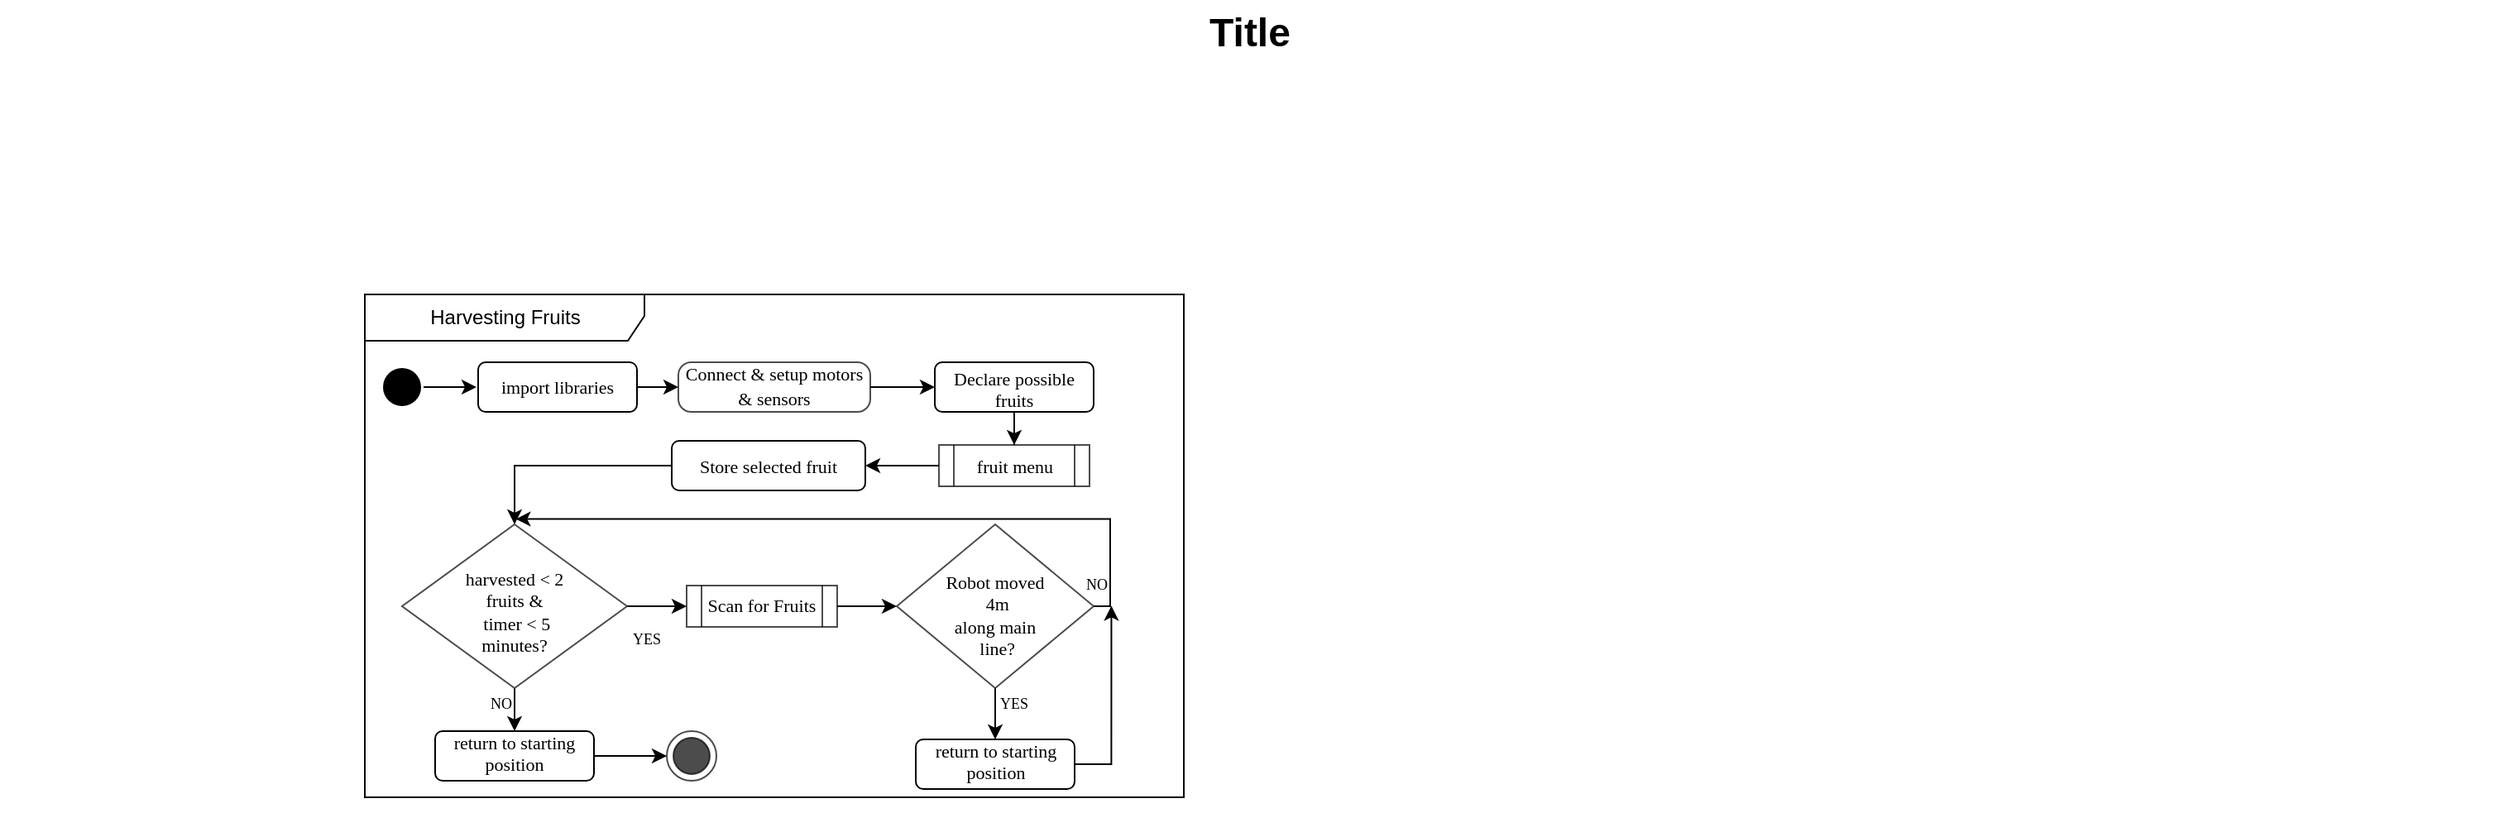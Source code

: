 <mxfile version="20.8.3" type="device" pages="2"><diagram name="Page-1" id="929967ad-93f9-6ef4-fab6-5d389245f69c"><mxGraphModel dx="989" dy="603" grid="0" gridSize="10" guides="1" tooltips="1" connect="1" arrows="1" fold="1" page="1" pageScale="1.5" pageWidth="1169" pageHeight="826" background="none" math="0" shadow="0"><root><mxCell id="0" style=";html=1;"/><mxCell id="1" style=";html=1;" parent="0"/><mxCell id="1672d66443f91eb5-23" value="Title" style="text;strokeColor=none;fillColor=none;html=1;fontSize=24;fontStyle=1;verticalAlign=middle;align=center;rounded=1;labelBackgroundColor=none;" parent="1" vertex="1"><mxGeometry x="120" y="40" width="1510" height="40" as="geometry"/></mxCell><mxCell id="cMAPW1Br9j3DzMPLkRHI-13" value="Harvesting Fruits " style="shape=umlFrame;whiteSpace=wrap;html=1;rounded=1;labelBackgroundColor=none;width=169;height=28;" parent="1" vertex="1"><mxGeometry x="340.5" y="218" width="495" height="304" as="geometry"/></mxCell><mxCell id="cMAPW1Br9j3DzMPLkRHI-18" value="" style="edgeStyle=orthogonalEdgeStyle;rounded=0;hachureGap=4;orthogonalLoop=1;jettySize=auto;html=1;fontFamily=Architects Daughter;fontSource=https%3A%2F%2Ffonts.googleapis.com%2Fcss%3Ffamily%3DArchitects%2BDaughter;fontSize=16;startSize=0;endSize=6;jumpSize=0;targetPerimeterSpacing=0;sourcePerimeterSpacing=-2;" parent="1" source="cMAPW1Br9j3DzMPLkRHI-14" edge="1"><mxGeometry relative="1" as="geometry"><mxPoint x="408" y="274.029" as="targetPoint"/></mxGeometry></mxCell><mxCell id="cMAPW1Br9j3DzMPLkRHI-14" value="" style="ellipse;html=1;shape=startState;fillColor=#000000;strokeColor=#000000;hachureGap=4;fontFamily=Architects Daughter;fontSource=https%3A%2F%2Ffonts.googleapis.com%2Fcss%3Ffamily%3DArchitects%2BDaughter;fontSize=20;" parent="1" vertex="1"><mxGeometry x="348" y="259" width="30" height="30" as="geometry"/></mxCell><mxCell id="cMAPW1Br9j3DzMPLkRHI-21" value="" style="edgeStyle=orthogonalEdgeStyle;rounded=0;orthogonalLoop=1;jettySize=auto;html=1;fontFamily=Verdana;fontSize=11;" parent="1" source="cMAPW1Br9j3DzMPLkRHI-19" target="cMAPW1Br9j3DzMPLkRHI-20" edge="1"><mxGeometry relative="1" as="geometry"/></mxCell><mxCell id="cMAPW1Br9j3DzMPLkRHI-19" value="&lt;p style=&quot;line-height: 100%; font-size: 11px;&quot;&gt;import libraries&lt;/p&gt;" style="rounded=1;whiteSpace=wrap;html=1;fontFamily=Verdana;fontSize=19;" parent="1" vertex="1"><mxGeometry x="409" y="259" width="96" height="30" as="geometry"/></mxCell><mxCell id="cMAPW1Br9j3DzMPLkRHI-24" value="" style="edgeStyle=orthogonalEdgeStyle;rounded=0;orthogonalLoop=1;jettySize=auto;html=1;fontFamily=Verdana;fontSize=11;endSize=6;" parent="1" source="cMAPW1Br9j3DzMPLkRHI-20" target="cMAPW1Br9j3DzMPLkRHI-23" edge="1"><mxGeometry relative="1" as="geometry"/></mxCell><mxCell id="cMAPW1Br9j3DzMPLkRHI-20" value="&lt;p style=&quot;line-height: 60%;&quot;&gt;&lt;font style=&quot;font-size: 11px;&quot;&gt;Connect &amp;amp; setup motors &amp;amp; sensors&lt;/font&gt;&lt;/p&gt;" style="rounded=1;whiteSpace=wrap;html=1;fontFamily=Verdana;fontSize=19;opacity=70;arcSize=26;snapToPoint=0;spacing=0;spacingBottom=5;" parent="1" vertex="1"><mxGeometry x="530" y="259" width="116" height="30" as="geometry"/></mxCell><mxCell id="cMAPW1Br9j3DzMPLkRHI-26" value="" style="edgeStyle=orthogonalEdgeStyle;rounded=0;orthogonalLoop=1;jettySize=auto;html=1;fontFamily=Verdana;fontSize=11;endSize=6;" parent="1" source="cMAPW1Br9j3DzMPLkRHI-23" target="cMAPW1Br9j3DzMPLkRHI-25" edge="1"><mxGeometry relative="1" as="geometry"/></mxCell><mxCell id="cMAPW1Br9j3DzMPLkRHI-23" value="&lt;p style=&quot;line-height: 50%;&quot;&gt;&lt;font style=&quot;font-size: 11px;&quot;&gt;Declare possible fruits&lt;/font&gt;&lt;br&gt;&lt;/p&gt;" style="rounded=1;whiteSpace=wrap;html=1;fontFamily=Verdana;fontSize=19;" parent="1" vertex="1"><mxGeometry x="685" y="259" width="96" height="30" as="geometry"/></mxCell><mxCell id="cMAPW1Br9j3DzMPLkRHI-35" value="" style="edgeStyle=orthogonalEdgeStyle;rounded=0;orthogonalLoop=1;jettySize=auto;html=1;fontFamily=Verdana;fontSize=11;endSize=6;" parent="1" source="cMAPW1Br9j3DzMPLkRHI-25" target="cMAPW1Br9j3DzMPLkRHI-27" edge="1"><mxGeometry relative="1" as="geometry"/></mxCell><mxCell id="cMAPW1Br9j3DzMPLkRHI-25" value="fruit menu" style="shape=process;whiteSpace=wrap;html=1;backgroundOutline=1;strokeColor=#000000;fontFamily=Verdana;fontSize=11;opacity=70;" parent="1" vertex="1"><mxGeometry x="687.5" y="309" width="91" height="25" as="geometry"/></mxCell><mxCell id="cMAPW1Br9j3DzMPLkRHI-33" style="edgeStyle=orthogonalEdgeStyle;rounded=0;orthogonalLoop=1;jettySize=auto;html=1;fontFamily=Verdana;fontSize=11;endSize=6;entryX=0.5;entryY=0;entryDx=0;entryDy=0;" parent="1" source="cMAPW1Br9j3DzMPLkRHI-27" target="cMAPW1Br9j3DzMPLkRHI-29" edge="1"><mxGeometry relative="1" as="geometry"><Array as="points"><mxPoint x="431" y="322"/></Array></mxGeometry></mxCell><mxCell id="cMAPW1Br9j3DzMPLkRHI-27" value="&lt;p style=&quot;line-height: 100%; font-size: 11px;&quot;&gt;Store selected fruit&lt;br&gt;&lt;/p&gt;" style="rounded=1;whiteSpace=wrap;html=1;fontFamily=Verdana;fontSize=19;" parent="1" vertex="1"><mxGeometry x="526" y="306.5" width="117" height="30" as="geometry"/></mxCell><mxCell id="cMAPW1Br9j3DzMPLkRHI-39" value="" style="edgeStyle=orthogonalEdgeStyle;rounded=0;orthogonalLoop=1;jettySize=auto;html=1;fontFamily=Verdana;fontSize=11;endSize=6;" parent="1" source="cMAPW1Br9j3DzMPLkRHI-29" target="cMAPW1Br9j3DzMPLkRHI-37" edge="1"><mxGeometry relative="1" as="geometry"/></mxCell><mxCell id="cMAPW1Br9j3DzMPLkRHI-44" value="" style="edgeStyle=orthogonalEdgeStyle;rounded=0;orthogonalLoop=1;jettySize=auto;html=1;fontFamily=Verdana;fontSize=11;endSize=6;" parent="1" source="cMAPW1Br9j3DzMPLkRHI-29" target="cMAPW1Br9j3DzMPLkRHI-43" edge="1"><mxGeometry relative="1" as="geometry"/></mxCell><mxCell id="cMAPW1Br9j3DzMPLkRHI-29" value="&lt;div&gt;harvested &amp;lt; 2 &lt;br&gt;&lt;/div&gt;&lt;div&gt;fruits &amp;amp;&lt;/div&gt;&lt;div&gt;&amp;nbsp;timer &amp;lt; 5 &lt;br&gt;&lt;/div&gt;&lt;div&gt;minutes? &lt;/div&gt;" style="rhombus;whiteSpace=wrap;html=1;strokeColor=#000000;fontFamily=Verdana;fontSize=11;opacity=70;spacingBottom=-6;" parent="1" vertex="1"><mxGeometry x="363" y="357" width="136" height="99" as="geometry"/></mxCell><mxCell id="cMAPW1Br9j3DzMPLkRHI-47" value="" style="edgeStyle=orthogonalEdgeStyle;rounded=0;orthogonalLoop=1;jettySize=auto;html=1;fontFamily=Verdana;fontSize=11;endSize=6;" parent="1" source="cMAPW1Br9j3DzMPLkRHI-37" target="cMAPW1Br9j3DzMPLkRHI-46" edge="1"><mxGeometry relative="1" as="geometry"/></mxCell><mxCell id="cMAPW1Br9j3DzMPLkRHI-37" value="&lt;p style=&quot;line-height: 50%;&quot;&gt;&lt;font style=&quot;font-size: 11px;&quot;&gt;return to starting position&lt;/font&gt;&lt;br&gt;&lt;/p&gt;" style="rounded=1;whiteSpace=wrap;html=1;fontFamily=Verdana;fontSize=19;spacingBottom=6;" parent="1" vertex="1"><mxGeometry x="383" y="482" width="96" height="30" as="geometry"/></mxCell><mxCell id="cMAPW1Br9j3DzMPLkRHI-54" value="" style="edgeStyle=orthogonalEdgeStyle;rounded=0;orthogonalLoop=1;jettySize=auto;html=1;fontFamily=Verdana;fontSize=11;endSize=6;" parent="1" source="cMAPW1Br9j3DzMPLkRHI-43" target="cMAPW1Br9j3DzMPLkRHI-53" edge="1"><mxGeometry relative="1" as="geometry"/></mxCell><mxCell id="cMAPW1Br9j3DzMPLkRHI-43" value="&lt;p style=&quot;line-height: 100%;&quot;&gt;Scan for Fruits&lt;/p&gt;" style="shape=process;whiteSpace=wrap;html=1;backgroundOutline=1;strokeColor=#000000;fontFamily=Verdana;fontSize=11;opacity=70;spacingBottom=2;" parent="1" vertex="1"><mxGeometry x="535" y="394" width="91" height="25" as="geometry"/></mxCell><mxCell id="cMAPW1Br9j3DzMPLkRHI-46" value="" style="ellipse;html=1;shape=endState;fillColor=#000000;strokeColor=#000000;fontFamily=Verdana;fontSize=11;opacity=70;" parent="1" vertex="1"><mxGeometry x="523" y="482" width="30" height="30" as="geometry"/></mxCell><mxCell id="aUL6lGKPGjcyRkIMponA-2" style="edgeStyle=orthogonalEdgeStyle;rounded=0;orthogonalLoop=1;jettySize=auto;html=1;entryX=0.609;entryY=1.008;entryDx=0;entryDy=0;entryPerimeter=0;" edge="1" parent="1" source="cMAPW1Br9j3DzMPLkRHI-52" target="cMAPW1Br9j3DzMPLkRHI-58"><mxGeometry relative="1" as="geometry"><Array as="points"><mxPoint x="792" y="502"/></Array></mxGeometry></mxCell><mxCell id="cMAPW1Br9j3DzMPLkRHI-52" value="&lt;p style=&quot;line-height: 50%;&quot;&gt;&lt;font style=&quot;font-size: 11px;&quot;&gt;return to starting position&lt;/font&gt;&lt;br&gt;&lt;/p&gt;" style="rounded=1;whiteSpace=wrap;html=1;fontFamily=Verdana;fontSize=19;spacingBottom=6;" parent="1" vertex="1"><mxGeometry x="673.5" y="487" width="96" height="30" as="geometry"/></mxCell><mxCell id="cMAPW1Br9j3DzMPLkRHI-55" value="" style="edgeStyle=orthogonalEdgeStyle;rounded=0;orthogonalLoop=1;jettySize=auto;html=1;fontFamily=Verdana;fontSize=11;endSize=6;" parent="1" source="cMAPW1Br9j3DzMPLkRHI-53" target="cMAPW1Br9j3DzMPLkRHI-52" edge="1"><mxGeometry relative="1" as="geometry"/></mxCell><mxCell id="cMAPW1Br9j3DzMPLkRHI-53" value="&lt;div&gt;Robot moved&lt;/div&gt;&lt;div&gt;&amp;nbsp;4m&lt;/div&gt;&lt;div&gt;along main&lt;/div&gt;&lt;div&gt;&amp;nbsp;line?&lt;br&gt;&lt;/div&gt;" style="rhombus;whiteSpace=wrap;html=1;strokeColor=#000000;fontFamily=Verdana;fontSize=11;opacity=70;spacingBottom=-10;" parent="1" vertex="1"><mxGeometry x="662" y="357" width="119" height="99" as="geometry"/></mxCell><mxCell id="cMAPW1Br9j3DzMPLkRHI-56" value="YES" style="text;align=center;fontStyle=0;verticalAlign=middle;spacingLeft=3;spacingRight=3;strokeColor=none;rotatable=0;points=[[0,0.5],[1,0.5]];portConstraint=eastwest;fontFamily=Verdana;fontSize=9;opacity=70;" parent="1" vertex="1"><mxGeometry x="693" y="452" width="80" height="26" as="geometry"/></mxCell><mxCell id="aUL6lGKPGjcyRkIMponA-1" style="edgeStyle=orthogonalEdgeStyle;rounded=0;orthogonalLoop=1;jettySize=auto;html=1;exitX=1;exitY=0.5;exitDx=0;exitDy=0;" edge="1" parent="1" source="cMAPW1Br9j3DzMPLkRHI-53"><mxGeometry relative="1" as="geometry"><mxPoint x="431.69" y="353.793" as="targetPoint"/><Array as="points"><mxPoint x="791" y="406"/><mxPoint x="791" y="354"/></Array></mxGeometry></mxCell><mxCell id="cMAPW1Br9j3DzMPLkRHI-58" value="NO" style="text;align=center;fontStyle=0;verticalAlign=middle;spacingLeft=3;spacingRight=3;strokeColor=none;rotatable=0;points=[[0,0.5],[1,0.5]];portConstraint=eastwest;fontFamily=Verdana;fontSize=9;opacity=70;" parent="1" vertex="1"><mxGeometry x="743" y="380" width="80" height="26" as="geometry"/></mxCell><mxCell id="cMAPW1Br9j3DzMPLkRHI-60" value="YES" style="text;align=center;fontStyle=0;verticalAlign=middle;spacingLeft=3;spacingRight=3;strokeColor=none;rotatable=0;points=[[0,0.5],[1,0.5]];portConstraint=eastwest;fontFamily=Verdana;fontSize=9;opacity=70;" parent="1" vertex="1"><mxGeometry x="471" y="413" width="80" height="26" as="geometry"/></mxCell><mxCell id="cMAPW1Br9j3DzMPLkRHI-61" value="NO" style="text;align=center;fontStyle=0;verticalAlign=middle;spacingLeft=3;spacingRight=3;strokeColor=none;rotatable=0;points=[[0,0.5],[1,0.5]];portConstraint=eastwest;fontFamily=Verdana;fontSize=9;opacity=70;" parent="1" vertex="1"><mxGeometry x="383" y="452" width="80" height="26" as="geometry"/></mxCell></root></mxGraphModel></diagram><diagram id="6LDolXifbxpwww_SSUuK" name="Page-2"><mxGraphModel dx="1195" dy="728" grid="1" gridSize="10" guides="1" tooltips="1" connect="1" arrows="1" fold="1" page="1" pageScale="1" pageWidth="827" pageHeight="1169" math="0" shadow="0"><root><mxCell id="0"/><mxCell id="1" parent="0"/><mxCell id="FXr6uaYTY-uDCZ_Et5hL-1" value="Searching for fruits " style="shape=umlFrame;whiteSpace=wrap;html=1;rounded=1;labelBackgroundColor=none;width=169;height=28;" vertex="1" parent="1"><mxGeometry x="20" y="25" width="780" height="1120" as="geometry"/></mxCell><mxCell id="n33qncuedDhOp2wx_Dxe-1" value="" style="edgeStyle=orthogonalEdgeStyle;rounded=0;hachureGap=4;orthogonalLoop=1;jettySize=auto;html=1;fontFamily=Architects Daughter;fontSource=https%3A%2F%2Ffonts.googleapis.com%2Fcss%3Ffamily%3DArchitects%2BDaughter;fontSize=16;startSize=0;endSize=6;jumpSize=0;targetPerimeterSpacing=0;sourcePerimeterSpacing=-2;" edge="1" parent="1" source="n33qncuedDhOp2wx_Dxe-2"><mxGeometry relative="1" as="geometry"><mxPoint x="110" y="105.029" as="targetPoint"/></mxGeometry></mxCell><mxCell id="n33qncuedDhOp2wx_Dxe-2" value="" style="ellipse;html=1;shape=startState;fillColor=#000000;strokeColor=#000000;hachureGap=4;fontFamily=Architects Daughter;fontSource=https%3A%2F%2Ffonts.googleapis.com%2Fcss%3Ffamily%3DArchitects%2BDaughter;fontSize=20;" vertex="1" parent="1"><mxGeometry x="50" y="90" width="30" height="30" as="geometry"/></mxCell><mxCell id="n33qncuedDhOp2wx_Dxe-3" value="" style="edgeStyle=orthogonalEdgeStyle;rounded=0;orthogonalLoop=1;jettySize=auto;html=1;fontFamily=Verdana;fontSize=11;" edge="1" parent="1" source="n33qncuedDhOp2wx_Dxe-4" target="n33qncuedDhOp2wx_Dxe-5"><mxGeometry relative="1" as="geometry"/></mxCell><mxCell id="n33qncuedDhOp2wx_Dxe-4" value="&lt;p style=&quot;line-height: 100%; font-size: 11px;&quot;&gt;re-calibrate Gyro Sensor &lt;br&gt;&lt;/p&gt;" style="rounded=1;whiteSpace=wrap;html=1;fontFamily=Verdana;fontSize=19;" vertex="1" parent="1"><mxGeometry x="111" y="90" width="96" height="30" as="geometry"/></mxCell><mxCell id="n33qncuedDhOp2wx_Dxe-8" value="" style="edgeStyle=orthogonalEdgeStyle;rounded=0;orthogonalLoop=1;jettySize=auto;html=1;" edge="1" parent="1" source="n33qncuedDhOp2wx_Dxe-5" target="n33qncuedDhOp2wx_Dxe-7"><mxGeometry relative="1" as="geometry"/></mxCell><mxCell id="n33qncuedDhOp2wx_Dxe-5" value="&lt;p style=&quot;line-height: 60%;&quot;&gt;&lt;font style=&quot;font-size: 11px;&quot;&gt;Declare searching distance and speed&lt;br&gt;&lt;/font&gt;&lt;/p&gt;" style="rounded=1;whiteSpace=wrap;html=1;fontFamily=Verdana;fontSize=19;opacity=70;arcSize=26;snapToPoint=0;spacing=0;spacingBottom=5;" vertex="1" parent="1"><mxGeometry x="232" y="90" width="116" height="30" as="geometry"/></mxCell><mxCell id="TspSAKJjG4YRsM2nle8R-26" value="" style="edgeStyle=orthogonalEdgeStyle;rounded=0;orthogonalLoop=1;jettySize=auto;html=1;" edge="1" parent="1" source="n33qncuedDhOp2wx_Dxe-7" target="TspSAKJjG4YRsM2nle8R-25"><mxGeometry relative="1" as="geometry"/></mxCell><mxCell id="n33qncuedDhOp2wx_Dxe-7" value="&lt;p style=&quot;line-height: 100%; font-size: 11px;&quot;&gt;Store value from Ultra-sonic sensor to dist variable&lt;br&gt;&lt;/p&gt;" style="rounded=1;whiteSpace=wrap;html=1;fontFamily=Verdana;fontSize=19;" vertex="1" parent="1"><mxGeometry x="380" y="80" width="120" height="50" as="geometry"/></mxCell><mxCell id="TspSAKJjG4YRsM2nle8R-3" style="edgeStyle=orthogonalEdgeStyle;rounded=0;orthogonalLoop=1;jettySize=auto;html=1;entryX=1;entryY=0.5;entryDx=0;entryDy=0;exitX=0;exitY=0.5;exitDx=0;exitDy=0;" edge="1" parent="1" source="K_kL-raHgmTuYu96A9kr-1" target="TspSAKJjG4YRsM2nle8R-2"><mxGeometry relative="1" as="geometry"/></mxCell><mxCell id="TspSAKJjG4YRsM2nle8R-43" style="edgeStyle=orthogonalEdgeStyle;rounded=0;orthogonalLoop=1;jettySize=auto;html=1;entryX=0;entryY=0.5;entryDx=0;entryDy=0;" edge="1" parent="1" source="K_kL-raHgmTuYu96A9kr-1" target="K_kL-raHgmTuYu96A9kr-3"><mxGeometry relative="1" as="geometry"><Array as="points"><mxPoint x="571" y="328"/></Array></mxGeometry></mxCell><mxCell id="K_kL-raHgmTuYu96A9kr-1" value="&lt;div&gt;dist &amp;gt; search&lt;/div&gt;&lt;div&gt;&amp;nbsp;dist &amp;amp;&lt;/div&gt;&lt;div&gt;&amp;nbsp;gyro value&lt;/div&gt;&lt;div&gt;&amp;nbsp;&amp;gt; -85? &lt;/div&gt;" style="rhombus;whiteSpace=wrap;html=1;strokeColor=#000000;fontFamily=Verdana;fontSize=11;spacingBottom=-6;perimeterSpacing=1;strokeWidth=1;" vertex="1" parent="1"><mxGeometry x="503" y="200" width="136" height="114.5" as="geometry"/></mxCell><mxCell id="TspSAKJjG4YRsM2nle8R-30" style="edgeStyle=orthogonalEdgeStyle;rounded=0;orthogonalLoop=1;jettySize=auto;html=1;" edge="1" parent="1" source="K_kL-raHgmTuYu96A9kr-3"><mxGeometry relative="1" as="geometry"><mxPoint x="570" y="200" as="targetPoint"/><Array as="points"><mxPoint x="760" y="328"/><mxPoint x="760" y="200"/></Array></mxGeometry></mxCell><mxCell id="K_kL-raHgmTuYu96A9kr-3" value="&lt;p style=&quot;line-height: 60%;&quot;&gt;&lt;font style=&quot;font-size: 11px;&quot;&gt;Turn the robot to the left &lt;br&gt;&lt;/font&gt;&lt;/p&gt;" style="rounded=1;whiteSpace=wrap;html=1;fontFamily=Verdana;fontSize=19;opacity=70;arcSize=26;snapToPoint=0;spacing=0;spacingBottom=5;" vertex="1" parent="1"><mxGeometry x="618" y="312.88" width="126" height="30" as="geometry"/></mxCell><mxCell id="F1BMVA_YilsQkzVziPAj-1" value="YES" style="text;align=center;fontStyle=0;verticalAlign=middle;spacingLeft=3;spacingRight=3;strokeColor=none;rotatable=0;points=[[0,0.5],[1,0.5]];portConstraint=eastwest;fontFamily=Verdana;fontSize=9;opacity=70;" vertex="1" parent="1"><mxGeometry x="544" y="309.88" width="80" height="52.25" as="geometry"/></mxCell><mxCell id="TspSAKJjG4YRsM2nle8R-1" value="NO" style="text;align=center;fontStyle=0;verticalAlign=middle;spacingLeft=3;spacingRight=3;strokeColor=none;rotatable=0;points=[[0,0.5],[1,0.5]];portConstraint=eastwest;fontFamily=Verdana;fontSize=9;opacity=70;" vertex="1" parent="1"><mxGeometry x="443" y="239" width="80" height="26" as="geometry"/></mxCell><mxCell id="TspSAKJjG4YRsM2nle8R-8" value="" style="edgeStyle=orthogonalEdgeStyle;rounded=0;orthogonalLoop=1;jettySize=auto;html=1;" edge="1" parent="1" source="TspSAKJjG4YRsM2nle8R-2" target="TspSAKJjG4YRsM2nle8R-7"><mxGeometry relative="1" as="geometry"/></mxCell><mxCell id="TspSAKJjG4YRsM2nle8R-2" value="&lt;p style=&quot;line-height: 60%;&quot;&gt;&lt;font style=&quot;font-size: 11px;&quot;&gt;Stop the robot&lt;br&gt;&lt;/font&gt;&lt;/p&gt;" style="rounded=1;whiteSpace=wrap;html=1;fontFamily=Verdana;fontSize=19;opacity=70;arcSize=26;snapToPoint=0;spacing=0;spacingBottom=5;" vertex="1" parent="1"><mxGeometry x="317" y="242.25" width="126" height="30" as="geometry"/></mxCell><mxCell id="TspSAKJjG4YRsM2nle8R-10" style="edgeStyle=orthogonalEdgeStyle;rounded=0;orthogonalLoop=1;jettySize=auto;html=1;entryX=0.5;entryY=0;entryDx=0;entryDy=0;exitX=0;exitY=0.5;exitDx=0;exitDy=0;" edge="1" parent="1" source="TspSAKJjG4YRsM2nle8R-7" target="TspSAKJjG4YRsM2nle8R-9"><mxGeometry relative="1" as="geometry"/></mxCell><mxCell id="TspSAKJjG4YRsM2nle8R-15" style="edgeStyle=orthogonalEdgeStyle;rounded=0;orthogonalLoop=1;jettySize=auto;html=1;entryX=0.5;entryY=0;entryDx=0;entryDy=0;" edge="1" parent="1" target="TspSAKJjG4YRsM2nle8R-12"><mxGeometry relative="1" as="geometry"><mxPoint x="221" y="385" as="targetPoint"/><mxPoint x="221" y="311.5" as="sourcePoint"/><Array as="points"/></mxGeometry></mxCell><mxCell id="TspSAKJjG4YRsM2nle8R-7" value="&lt;div&gt;dist &amp;gt; search&lt;/div&gt;&lt;div&gt;&amp;nbsp;dist &amp;amp;&lt;/div&gt;&lt;div&gt;&amp;nbsp;gyro value&lt;/div&gt;&lt;div&gt;&amp;nbsp;&amp;lt; -5? &lt;/div&gt;" style="rhombus;whiteSpace=wrap;html=1;strokeColor=#000000;fontFamily=Verdana;fontSize=11;spacingBottom=-6;perimeterSpacing=1;strokeWidth=1;" vertex="1" parent="1"><mxGeometry x="153" y="200" width="136" height="114.5" as="geometry"/></mxCell><mxCell id="TspSAKJjG4YRsM2nle8R-14" style="edgeStyle=orthogonalEdgeStyle;rounded=0;orthogonalLoop=1;jettySize=auto;html=1;exitX=0.5;exitY=1;exitDx=0;exitDy=0;" edge="1" parent="1" source="TspSAKJjG4YRsM2nle8R-9"><mxGeometry relative="1" as="geometry"><mxPoint x="290" y="260" as="targetPoint"/><Array as="points"><mxPoint x="106" y="360"/><mxPoint x="40" y="360"/><mxPoint x="40" y="190"/><mxPoint x="290" y="190"/></Array></mxGeometry></mxCell><mxCell id="TspSAKJjG4YRsM2nle8R-9" value="&lt;p style=&quot;line-height: 60%;&quot;&gt;&lt;font style=&quot;font-size: 11px;&quot;&gt;Turn the robot to the right&lt;br&gt;&lt;/font&gt;&lt;/p&gt;" style="rounded=1;whiteSpace=wrap;html=1;fontFamily=Verdana;fontSize=19;opacity=70;arcSize=26;snapToPoint=0;spacing=0;spacingBottom=5;" vertex="1" parent="1"><mxGeometry x="43" y="314.5" width="126" height="30" as="geometry"/></mxCell><mxCell id="TspSAKJjG4YRsM2nle8R-11" value="YES" style="text;align=center;fontStyle=0;verticalAlign=middle;spacingLeft=3;spacingRight=3;strokeColor=none;rotatable=0;points=[[0,0.5],[1,0.5]];portConstraint=eastwest;fontFamily=Verdana;fontSize=9;opacity=70;" vertex="1" parent="1"><mxGeometry x="103" y="226" width="80" height="52.25" as="geometry"/></mxCell><mxCell id="TspSAKJjG4YRsM2nle8R-50" value="" style="edgeStyle=orthogonalEdgeStyle;rounded=0;orthogonalLoop=1;jettySize=auto;html=1;" edge="1" parent="1" source="TspSAKJjG4YRsM2nle8R-12" target="TspSAKJjG4YRsM2nle8R-49"><mxGeometry relative="1" as="geometry"/></mxCell><mxCell id="TspSAKJjG4YRsM2nle8R-12" value="&lt;p style=&quot;line-height: 60%;&quot;&gt;&lt;font style=&quot;font-size: 11px;&quot;&gt;Stop the robot&lt;br&gt;&lt;/font&gt;&lt;/p&gt;" style="rounded=1;whiteSpace=wrap;html=1;fontFamily=Verdana;fontSize=19;opacity=70;arcSize=26;snapToPoint=0;spacing=0;spacingBottom=5;" vertex="1" parent="1"><mxGeometry x="172" y="369" width="98" height="30" as="geometry"/></mxCell><mxCell id="TspSAKJjG4YRsM2nle8R-16" value="NO" style="text;align=center;fontStyle=0;verticalAlign=middle;spacingLeft=3;spacingRight=3;strokeColor=none;rotatable=0;points=[[0,0.5],[1,0.5]];portConstraint=eastwest;fontFamily=Verdana;fontSize=9;opacity=70;" vertex="1" parent="1"><mxGeometry x="190" y="323.01" width="80" height="26" as="geometry"/></mxCell><mxCell id="TspSAKJjG4YRsM2nle8R-22" value="" style="edgeStyle=orthogonalEdgeStyle;rounded=0;orthogonalLoop=1;jettySize=auto;html=1;" edge="1" parent="1" source="TspSAKJjG4YRsM2nle8R-17" target="TspSAKJjG4YRsM2nle8R-21"><mxGeometry relative="1" as="geometry"/></mxCell><mxCell id="TspSAKJjG4YRsM2nle8R-34" style="edgeStyle=orthogonalEdgeStyle;rounded=0;orthogonalLoop=1;jettySize=auto;html=1;" edge="1" parent="1" source="TspSAKJjG4YRsM2nle8R-17"><mxGeometry relative="1" as="geometry"><mxPoint x="498" y="450" as="targetPoint"/></mxGeometry></mxCell><mxCell id="TspSAKJjG4YRsM2nle8R-17" value="&lt;div&gt;dist &amp;gt; search&lt;/div&gt;&lt;div&gt;&amp;nbsp;dist ? &lt;/div&gt;" style="rhombus;whiteSpace=wrap;html=1;strokeColor=#000000;fontFamily=Verdana;fontSize=11;spacingBottom=-6;perimeterSpacing=1;strokeWidth=1;" vertex="1" parent="1"><mxGeometry x="443" y="342.88" width="110" height="82.25" as="geometry"/></mxCell><mxCell id="TspSAKJjG4YRsM2nle8R-20" value="YES" style="text;align=center;fontStyle=0;verticalAlign=middle;spacingLeft=3;spacingRight=3;strokeColor=none;rotatable=0;points=[[0,0.5],[1,0.5]];portConstraint=eastwest;fontFamily=Verdana;fontSize=9;opacity=70;" vertex="1" parent="1"><mxGeometry x="531" y="349.76" width="80" height="52.25" as="geometry"/></mxCell><mxCell id="TspSAKJjG4YRsM2nle8R-33" style="edgeStyle=orthogonalEdgeStyle;rounded=0;orthogonalLoop=1;jettySize=auto;html=1;startArrow=none;" edge="1" parent="1"><mxGeometry relative="1" as="geometry"><mxPoint x="30" y="433" as="sourcePoint"/><mxPoint x="540" y="110" as="targetPoint"/><Array as="points"><mxPoint x="30" y="160"/><mxPoint x="540" y="160"/></Array></mxGeometry></mxCell><mxCell id="TspSAKJjG4YRsM2nle8R-21" value="&lt;p style=&quot;line-height: 60%;&quot;&gt;&lt;font style=&quot;font-size: 11px;&quot;&gt;Move robot 20 cm along main line&lt;br&gt;&lt;/font&gt;&lt;/p&gt;" style="rounded=1;whiteSpace=wrap;html=1;fontFamily=Verdana;fontSize=19;opacity=70;arcSize=26;snapToPoint=0;spacing=0;spacingBottom=5;" vertex="1" parent="1"><mxGeometry x="628" y="369.01" width="126" height="30" as="geometry"/></mxCell><mxCell id="TspSAKJjG4YRsM2nle8R-31" style="edgeStyle=orthogonalEdgeStyle;rounded=0;orthogonalLoop=1;jettySize=auto;html=1;" edge="1" parent="1" source="TspSAKJjG4YRsM2nle8R-25" target="K_kL-raHgmTuYu96A9kr-1"><mxGeometry relative="1" as="geometry"/></mxCell><mxCell id="TspSAKJjG4YRsM2nle8R-38" style="edgeStyle=orthogonalEdgeStyle;rounded=0;orthogonalLoop=1;jettySize=auto;html=1;entryX=1;entryY=0.5;entryDx=0;entryDy=0;" edge="1" parent="1" source="TspSAKJjG4YRsM2nle8R-25" target="TspSAKJjG4YRsM2nle8R-37"><mxGeometry relative="1" as="geometry"><Array as="points"><mxPoint x="780" y="105"/><mxPoint x="780" y="547"/></Array></mxGeometry></mxCell><mxCell id="TspSAKJjG4YRsM2nle8R-25" value="&lt;div&gt;dist &amp;gt; search&lt;/div&gt;&lt;div&gt;&amp;nbsp;distance ?&lt;br&gt;&lt;/div&gt;" style="rhombus;whiteSpace=wrap;html=1;strokeColor=#000000;fontFamily=Verdana;fontSize=11;spacingBottom=-6;perimeterSpacing=1;strokeWidth=1;" vertex="1" parent="1"><mxGeometry x="590" y="47.5" width="136" height="114.5" as="geometry"/></mxCell><mxCell id="TspSAKJjG4YRsM2nle8R-32" value="YES" style="text;align=center;fontStyle=0;verticalAlign=middle;spacingLeft=3;spacingRight=3;strokeColor=none;rotatable=0;points=[[0,0.5],[1,0.5]];portConstraint=eastwest;fontFamily=Verdana;fontSize=9;opacity=70;" vertex="1" parent="1"><mxGeometry x="602" y="147.75" width="80" height="52.25" as="geometry"/></mxCell><mxCell id="TspSAKJjG4YRsM2nle8R-36" value="" style="edgeStyle=orthogonalEdgeStyle;rounded=0;orthogonalLoop=1;jettySize=auto;html=1;endArrow=none;" edge="1" parent="1" source="TspSAKJjG4YRsM2nle8R-21"><mxGeometry relative="1" as="geometry"><mxPoint x="691" y="399.01" as="sourcePoint"/><mxPoint x="30" y="433" as="targetPoint"/><Array as="points"><mxPoint x="691" y="450"/><mxPoint x="30" y="450"/></Array></mxGeometry></mxCell><mxCell id="TspSAKJjG4YRsM2nle8R-35" value="NO" style="text;align=center;fontStyle=0;verticalAlign=middle;spacingLeft=3;spacingRight=3;strokeColor=none;rotatable=0;points=[[0,0.5],[1,0.5]];portConstraint=eastwest;fontFamily=Verdana;fontSize=9;opacity=70;" vertex="1" parent="1"><mxGeometry x="473" y="420" width="80" height="26" as="geometry"/></mxCell><mxCell id="TspSAKJjG4YRsM2nle8R-41" value="" style="edgeStyle=orthogonalEdgeStyle;rounded=0;orthogonalLoop=1;jettySize=auto;html=1;" edge="1" parent="1" source="TspSAKJjG4YRsM2nle8R-37" target="TspSAKJjG4YRsM2nle8R-40"><mxGeometry relative="1" as="geometry"/></mxCell><mxCell id="TspSAKJjG4YRsM2nle8R-45" value="" style="edgeStyle=orthogonalEdgeStyle;rounded=0;orthogonalLoop=1;jettySize=auto;html=1;" edge="1" parent="1" source="TspSAKJjG4YRsM2nle8R-37" target="TspSAKJjG4YRsM2nle8R-44"><mxGeometry relative="1" as="geometry"/></mxCell><mxCell id="TspSAKJjG4YRsM2nle8R-37" value="&lt;div&gt;ultra-sonic value &amp;lt; search&lt;/div&gt;&lt;div&gt;&amp;nbsp;distance ?&lt;br&gt;&lt;/div&gt;" style="rhombus;whiteSpace=wrap;html=1;strokeColor=#000000;fontFamily=Verdana;fontSize=11;spacingBottom=-6;perimeterSpacing=1;strokeWidth=1;" vertex="1" parent="1"><mxGeometry x="590" y="490" width="136" height="114.5" as="geometry"/></mxCell><mxCell id="TspSAKJjG4YRsM2nle8R-39" value="NO" style="text;align=center;fontStyle=0;verticalAlign=middle;spacingLeft=3;spacingRight=3;strokeColor=none;rotatable=0;points=[[0,0.5],[1,0.5]];portConstraint=eastwest;fontFamily=Verdana;fontSize=9;opacity=70;" vertex="1" parent="1"><mxGeometry x="698" y="85" width="80" height="26" as="geometry"/></mxCell><mxCell id="TspSAKJjG4YRsM2nle8R-53" value="" style="edgeStyle=orthogonalEdgeStyle;rounded=0;orthogonalLoop=1;jettySize=auto;html=1;" edge="1" parent="1" source="TspSAKJjG4YRsM2nle8R-40" target="TspSAKJjG4YRsM2nle8R-48"><mxGeometry relative="1" as="geometry"/></mxCell><mxCell id="TspSAKJjG4YRsM2nle8R-40" value="&lt;p style=&quot;line-height: 60%;&quot;&gt;&lt;font style=&quot;font-size: 11px;&quot;&gt;Stop the robot&lt;br&gt;&lt;/font&gt;&lt;/p&gt;" style="rounded=1;whiteSpace=wrap;html=1;fontFamily=Verdana;fontSize=19;opacity=70;arcSize=26;snapToPoint=0;spacing=0;spacingBottom=5;" vertex="1" parent="1"><mxGeometry x="420" y="532.25" width="126" height="30" as="geometry"/></mxCell><mxCell id="TspSAKJjG4YRsM2nle8R-42" value="YES" style="text;align=center;fontStyle=0;verticalAlign=middle;spacingLeft=3;spacingRight=3;strokeColor=none;rotatable=0;points=[[0,0.5],[1,0.5]];portConstraint=eastwest;fontFamily=Verdana;fontSize=9;opacity=70;" vertex="1" parent="1"><mxGeometry x="531" y="513" width="80" height="52.25" as="geometry"/></mxCell><mxCell id="TspSAKJjG4YRsM2nle8R-47" style="edgeStyle=orthogonalEdgeStyle;rounded=0;orthogonalLoop=1;jettySize=auto;html=1;" edge="1" parent="1" source="TspSAKJjG4YRsM2nle8R-44"><mxGeometry relative="1" as="geometry"><mxPoint x="780" y="550" as="targetPoint"/></mxGeometry></mxCell><mxCell id="TspSAKJjG4YRsM2nle8R-44" value="&lt;p style=&quot;line-height: 60%;&quot;&gt;&lt;font style=&quot;font-size: 11px;&quot;&gt;Turn the robot to the left &lt;br&gt;&lt;/font&gt;&lt;/p&gt;" style="rounded=1;whiteSpace=wrap;html=1;fontFamily=Verdana;fontSize=19;opacity=70;arcSize=26;snapToPoint=0;spacing=0;spacingBottom=5;" vertex="1" parent="1"><mxGeometry x="595" y="630" width="126" height="30" as="geometry"/></mxCell><mxCell id="TspSAKJjG4YRsM2nle8R-46" value="NO" style="text;align=center;fontStyle=0;verticalAlign=middle;spacingLeft=3;spacingRight=3;strokeColor=none;rotatable=0;points=[[0,0.5],[1,0.5]];portConstraint=eastwest;fontFamily=Verdana;fontSize=9;opacity=70;" vertex="1" parent="1"><mxGeometry x="628" y="600" width="80" height="26" as="geometry"/></mxCell><mxCell id="TspSAKJjG4YRsM2nle8R-55" value="" style="edgeStyle=orthogonalEdgeStyle;rounded=0;orthogonalLoop=1;jettySize=auto;html=1;" edge="1" parent="1" source="TspSAKJjG4YRsM2nle8R-48" target="TspSAKJjG4YRsM2nle8R-54"><mxGeometry relative="1" as="geometry"/></mxCell><mxCell id="TspSAKJjG4YRsM2nle8R-48" value="&lt;p style=&quot;line-height: 60%;&quot;&gt;&lt;font style=&quot;font-size: 11px;&quot;&gt;Subtract theta from gyro angle (alpha)&lt;br&gt;&lt;/font&gt;&lt;/p&gt;" style="rounded=1;whiteSpace=wrap;html=1;fontFamily=Verdana;fontSize=19;opacity=70;arcSize=26;snapToPoint=0;spacing=0;spacingBottom=5;" vertex="1" parent="1"><mxGeometry x="260" y="532.25" width="126" height="30" as="geometry"/></mxCell><mxCell id="TspSAKJjG4YRsM2nle8R-51" value="" style="edgeStyle=orthogonalEdgeStyle;rounded=0;orthogonalLoop=1;jettySize=auto;html=1;entryX=0;entryY=0.5;entryDx=0;entryDy=0;" edge="1" parent="1" source="TspSAKJjG4YRsM2nle8R-49" target="TspSAKJjG4YRsM2nle8R-17"><mxGeometry relative="1" as="geometry"/></mxCell><mxCell id="TspSAKJjG4YRsM2nle8R-49" value="&lt;p style=&quot;line-height: 60%;&quot;&gt;&lt;font style=&quot;font-size: 11px;&quot;&gt;Save gyro angle(theta)&lt;/font&gt;&lt;/p&gt;" style="rounded=1;whiteSpace=wrap;html=1;fontFamily=Verdana;fontSize=19;opacity=70;arcSize=26;snapToPoint=0;spacing=0;spacingBottom=5;" vertex="1" parent="1"><mxGeometry x="310" y="369.01" width="98" height="30" as="geometry"/></mxCell><mxCell id="TspSAKJjG4YRsM2nle8R-57" style="edgeStyle=orthogonalEdgeStyle;rounded=0;orthogonalLoop=1;jettySize=auto;html=1;exitX=0;exitY=0.5;exitDx=0;exitDy=0;" edge="1" parent="1" source="TspSAKJjG4YRsM2nle8R-54" target="TspSAKJjG4YRsM2nle8R-56"><mxGeometry relative="1" as="geometry"/></mxCell><mxCell id="TspSAKJjG4YRsM2nle8R-60" value="" style="edgeStyle=orthogonalEdgeStyle;rounded=0;orthogonalLoop=1;jettySize=auto;html=1;" edge="1" parent="1" source="TspSAKJjG4YRsM2nle8R-54" target="TspSAKJjG4YRsM2nle8R-59"><mxGeometry relative="1" as="geometry"/></mxCell><mxCell id="TspSAKJjG4YRsM2nle8R-54" value="&lt;div&gt;gyro value &amp;lt; theta + alpha/2 ?&lt;br&gt;&lt;/div&gt;" style="rhombus;whiteSpace=wrap;html=1;strokeColor=#000000;fontFamily=Verdana;fontSize=11;spacingBottom=-6;perimeterSpacing=1;strokeWidth=1;" vertex="1" parent="1"><mxGeometry x="103" y="490" width="136" height="114.5" as="geometry"/></mxCell><mxCell id="TspSAKJjG4YRsM2nle8R-58" style="edgeStyle=orthogonalEdgeStyle;rounded=0;orthogonalLoop=1;jettySize=auto;html=1;exitX=0;exitY=0.5;exitDx=0;exitDy=0;" edge="1" parent="1" source="TspSAKJjG4YRsM2nle8R-56"><mxGeometry relative="1" as="geometry"><mxPoint x="250" y="550" as="targetPoint"/><Array as="points"><mxPoint x="40" y="640"/><mxPoint x="30" y="640"/><mxPoint x="30" y="470"/><mxPoint x="250" y="470"/></Array></mxGeometry></mxCell><mxCell id="TspSAKJjG4YRsM2nle8R-56" value="&lt;p style=&quot;line-height: 60%;&quot;&gt;&lt;font style=&quot;font-size: 11px;&quot;&gt;Turn the robot to the right&lt;br&gt;&lt;/font&gt;&lt;/p&gt;" style="rounded=1;whiteSpace=wrap;html=1;fontFamily=Verdana;fontSize=19;opacity=70;arcSize=26;snapToPoint=0;spacing=0;spacingBottom=5;" vertex="1" parent="1"><mxGeometry x="40" y="630" width="87" height="30" as="geometry"/></mxCell><mxCell id="TspSAKJjG4YRsM2nle8R-63" value="" style="edgeStyle=orthogonalEdgeStyle;rounded=0;orthogonalLoop=1;jettySize=auto;html=1;" edge="1" parent="1" source="TspSAKJjG4YRsM2nle8R-59" target="TspSAKJjG4YRsM2nle8R-62"><mxGeometry relative="1" as="geometry"/></mxCell><mxCell id="TspSAKJjG4YRsM2nle8R-59" value="&lt;p style=&quot;line-height: 60%;&quot;&gt;&lt;font style=&quot;font-size: 11px;&quot;&gt;Stop the robot&lt;br&gt;&lt;/font&gt;&lt;/p&gt;" style="rounded=1;whiteSpace=wrap;html=1;fontFamily=Verdana;fontSize=19;opacity=70;arcSize=26;snapToPoint=0;spacing=0;spacingBottom=5;" vertex="1" parent="1"><mxGeometry x="122" y="690" width="98" height="30" as="geometry"/></mxCell><mxCell id="TspSAKJjG4YRsM2nle8R-61" value="NO" style="text;align=center;fontStyle=0;verticalAlign=middle;spacingLeft=3;spacingRight=3;strokeColor=none;rotatable=0;points=[[0,0.5],[1,0.5]];portConstraint=eastwest;fontFamily=Verdana;fontSize=9;opacity=70;" vertex="1" parent="1"><mxGeometry x="140" y="634" width="80" height="26" as="geometry"/></mxCell><mxCell id="TspSAKJjG4YRsM2nle8R-65" value="" style="edgeStyle=orthogonalEdgeStyle;rounded=0;orthogonalLoop=1;jettySize=auto;html=1;" edge="1" parent="1" source="TspSAKJjG4YRsM2nle8R-62" target="TspSAKJjG4YRsM2nle8R-64"><mxGeometry relative="1" as="geometry"/></mxCell><mxCell id="TspSAKJjG4YRsM2nle8R-62" value="&lt;p style=&quot;line-height: 60%;&quot;&gt;&lt;font style=&quot;font-size: 11px;&quot;&gt;Approach the object&lt;br&gt;&lt;/font&gt;&lt;/p&gt;" style="rounded=1;whiteSpace=wrap;html=1;fontFamily=Verdana;fontSize=19;opacity=70;arcSize=26;snapToPoint=0;spacing=0;spacingBottom=5;" vertex="1" parent="1"><mxGeometry x="270" y="690" width="98" height="30" as="geometry"/></mxCell><mxCell id="TspSAKJjG4YRsM2nle8R-67" style="edgeStyle=orthogonalEdgeStyle;rounded=0;orthogonalLoop=1;jettySize=auto;html=1;entryX=0.5;entryY=0;entryDx=0;entryDy=0;" edge="1" parent="1" source="TspSAKJjG4YRsM2nle8R-64" target="TspSAKJjG4YRsM2nle8R-66"><mxGeometry relative="1" as="geometry"/></mxCell><mxCell id="TspSAKJjG4YRsM2nle8R-64" value="&lt;p style=&quot;line-height: 60%;&quot;&gt;&lt;font style=&quot;font-size: 11px;&quot;&gt;Close Gripper&lt;br&gt;&lt;/font&gt;&lt;/p&gt;" style="rounded=1;whiteSpace=wrap;html=1;fontFamily=Verdana;fontSize=19;opacity=70;arcSize=26;snapToPoint=0;spacing=0;spacingBottom=5;" vertex="1" parent="1"><mxGeometry x="414" y="690" width="98" height="30" as="geometry"/></mxCell><mxCell id="KTDyYvCrm1eAXA_-BQ0t-2" value="" style="edgeStyle=orthogonalEdgeStyle;rounded=0;orthogonalLoop=1;jettySize=auto;html=1;" edge="1" parent="1" source="TspSAKJjG4YRsM2nle8R-66" target="KTDyYvCrm1eAXA_-BQ0t-1"><mxGeometry relative="1" as="geometry"/></mxCell><mxCell id="P3WOzXHh4_PGPRteh1cb-9" value="" style="edgeStyle=orthogonalEdgeStyle;rounded=0;orthogonalLoop=1;jettySize=auto;html=1;" edge="1" parent="1" source="TspSAKJjG4YRsM2nle8R-66" target="P3WOzXHh4_PGPRteh1cb-6"><mxGeometry relative="1" as="geometry"/></mxCell><mxCell id="TspSAKJjG4YRsM2nle8R-66" value="&lt;div&gt;Object colour = desired colour ?&lt;br&gt;&lt;/div&gt;" style="rhombus;whiteSpace=wrap;html=1;strokeColor=#000000;fontFamily=Verdana;fontSize=11;spacingBottom=-6;perimeterSpacing=1;strokeWidth=1;" vertex="1" parent="1"><mxGeometry x="590" y="750" width="136" height="90" as="geometry"/></mxCell><mxCell id="KTDyYvCrm1eAXA_-BQ0t-5" value="" style="edgeStyle=orthogonalEdgeStyle;rounded=0;orthogonalLoop=1;jettySize=auto;html=1;" edge="1" parent="1" source="KTDyYvCrm1eAXA_-BQ0t-1"><mxGeometry relative="1" as="geometry"><mxPoint x="386" y="795" as="targetPoint"/></mxGeometry></mxCell><mxCell id="KTDyYvCrm1eAXA_-BQ0t-1" value="&lt;p style=&quot;line-height: 60%;&quot;&gt;&lt;font style=&quot;font-size: 11px;&quot;&gt;Use speaker to say &quot;right&quot; &lt;br&gt;&lt;/font&gt;&lt;/p&gt;" style="rounded=1;whiteSpace=wrap;html=1;fontFamily=Verdana;fontSize=19;opacity=70;arcSize=26;snapToPoint=0;spacing=0;spacingBottom=5;" vertex="1" parent="1"><mxGeometry x="427" y="780" width="126" height="30" as="geometry"/></mxCell><mxCell id="P3WOzXHh4_PGPRteh1cb-3" value="" style="edgeStyle=orthogonalEdgeStyle;rounded=0;orthogonalLoop=1;jettySize=auto;html=1;" edge="1" parent="1" source="P3WOzXHh4_PGPRteh1cb-1" target="P3WOzXHh4_PGPRteh1cb-2"><mxGeometry relative="1" as="geometry"/></mxCell><mxCell id="P3WOzXHh4_PGPRteh1cb-1" value="Drive to home zone" style="shape=process;whiteSpace=wrap;html=1;backgroundOutline=1;strokeColor=#000000;fontFamily=Verdana;fontSize=11;opacity=70;" vertex="1" parent="1"><mxGeometry x="260" y="782.5" width="126" height="25" as="geometry"/></mxCell><mxCell id="P3WOzXHh4_PGPRteh1cb-5" style="edgeStyle=orthogonalEdgeStyle;rounded=0;orthogonalLoop=1;jettySize=auto;html=1;entryX=0.5;entryY=0;entryDx=0;entryDy=0;exitX=0;exitY=0.5;exitDx=0;exitDy=0;" edge="1" parent="1" source="P3WOzXHh4_PGPRteh1cb-2" target="P3WOzXHh4_PGPRteh1cb-4"><mxGeometry relative="1" as="geometry"/></mxCell><mxCell id="P3WOzXHh4_PGPRteh1cb-2" value="&lt;p style=&quot;line-height: 60%;&quot;&gt;&lt;font style=&quot;font-size: 11px;&quot;&gt;Open Gripper&lt;br&gt;&lt;/font&gt;&lt;/p&gt;" style="rounded=1;whiteSpace=wrap;html=1;fontFamily=Verdana;fontSize=19;opacity=70;arcSize=26;snapToPoint=0;spacing=0;spacingBottom=5;" vertex="1" parent="1"><mxGeometry x="127" y="780" width="98" height="30" as="geometry"/></mxCell><mxCell id="AfMxN4nzEdtsUNV2P2Xj-2" style="edgeStyle=orthogonalEdgeStyle;rounded=0;orthogonalLoop=1;jettySize=auto;html=1;entryX=0;entryY=0.5;entryDx=0;entryDy=0;" edge="1" parent="1" source="P3WOzXHh4_PGPRteh1cb-4" target="AfMxN4nzEdtsUNV2P2Xj-1"><mxGeometry relative="1" as="geometry"><Array as="points"><mxPoint x="92" y="993"/><mxPoint x="350" y="993"/></Array></mxGeometry></mxCell><mxCell id="P3WOzXHh4_PGPRteh1cb-4" value="&lt;p style=&quot;line-height: 60%;&quot;&gt;&lt;font style=&quot;font-size: 11px;&quot;&gt;Open Gripper&lt;br&gt;&lt;/font&gt;&lt;/p&gt;" style="rounded=1;whiteSpace=wrap;html=1;fontFamily=Verdana;fontSize=19;opacity=70;arcSize=26;snapToPoint=0;spacing=0;spacingBottom=5;" vertex="1" parent="1"><mxGeometry x="43" y="840" width="98" height="30" as="geometry"/></mxCell><mxCell id="P3WOzXHh4_PGPRteh1cb-13" value="" style="edgeStyle=orthogonalEdgeStyle;rounded=0;orthogonalLoop=1;jettySize=auto;html=1;" edge="1" parent="1" source="P3WOzXHh4_PGPRteh1cb-6" target="P3WOzXHh4_PGPRteh1cb-12"><mxGeometry relative="1" as="geometry"/></mxCell><mxCell id="P3WOzXHh4_PGPRteh1cb-6" value="&lt;p style=&quot;line-height: 60%;&quot;&gt;&lt;font style=&quot;font-size: 11px;&quot;&gt;Use speaker to say &quot;Wrong&quot; &lt;br&gt;&lt;/font&gt;&lt;/p&gt;" style="rounded=1;whiteSpace=wrap;html=1;fontFamily=Verdana;fontSize=19;opacity=70;arcSize=26;snapToPoint=0;spacing=0;spacingBottom=5;" vertex="1" parent="1"><mxGeometry x="595" y="870" width="126" height="30" as="geometry"/></mxCell><mxCell id="P3WOzXHh4_PGPRteh1cb-7" value="YES" style="text;align=center;fontStyle=0;verticalAlign=middle;spacingLeft=3;spacingRight=3;strokeColor=none;rotatable=0;points=[[0,0.5],[1,0.5]];portConstraint=eastwest;fontFamily=Verdana;fontSize=9;opacity=70;" vertex="1" parent="1"><mxGeometry x="537" y="760.75" width="80" height="52.25" as="geometry"/></mxCell><mxCell id="P3WOzXHh4_PGPRteh1cb-8" value="NO" style="text;align=center;fontStyle=0;verticalAlign=middle;spacingLeft=3;spacingRight=3;strokeColor=none;rotatable=0;points=[[0,0.5],[1,0.5]];portConstraint=eastwest;fontFamily=Verdana;fontSize=9;opacity=70;" vertex="1" parent="1"><mxGeometry x="628" y="834" width="80" height="26" as="geometry"/></mxCell><mxCell id="AfMxN4nzEdtsUNV2P2Xj-3" style="edgeStyle=orthogonalEdgeStyle;rounded=0;orthogonalLoop=1;jettySize=auto;html=1;entryX=1;entryY=0.5;entryDx=0;entryDy=0;" edge="1" parent="1" source="P3WOzXHh4_PGPRteh1cb-10" target="AfMxN4nzEdtsUNV2P2Xj-1"><mxGeometry relative="1" as="geometry"/></mxCell><mxCell id="P3WOzXHh4_PGPRteh1cb-10" value="Drive to Main line" style="shape=process;whiteSpace=wrap;html=1;backgroundOutline=1;strokeColor=#000000;fontFamily=Verdana;fontSize=11;opacity=70;" vertex="1" parent="1"><mxGeometry x="460" y="980" width="126" height="25" as="geometry"/></mxCell><mxCell id="P3WOzXHh4_PGPRteh1cb-14" style="edgeStyle=orthogonalEdgeStyle;rounded=0;orthogonalLoop=1;jettySize=auto;html=1;entryX=1;entryY=0.5;entryDx=0;entryDy=0;exitX=0.5;exitY=1;exitDx=0;exitDy=0;" edge="1" parent="1" source="P3WOzXHh4_PGPRteh1cb-12" target="P3WOzXHh4_PGPRteh1cb-10"><mxGeometry relative="1" as="geometry"/></mxCell><mxCell id="P3WOzXHh4_PGPRteh1cb-12" value="&lt;p style=&quot;line-height: 60%;&quot;&gt;&lt;font style=&quot;font-size: 11px;&quot;&gt;Open Gripper&lt;br&gt;&lt;/font&gt;&lt;/p&gt;" style="rounded=1;whiteSpace=wrap;html=1;fontFamily=Verdana;fontSize=19;opacity=70;arcSize=26;snapToPoint=0;spacing=0;spacingBottom=5;" vertex="1" parent="1"><mxGeometry x="609" y="930" width="98" height="30" as="geometry"/></mxCell><mxCell id="AfMxN4nzEdtsUNV2P2Xj-1" value="" style="ellipse;html=1;shape=endState;fillColor=#000000;strokeColor=#000000;fontFamily=Verdana;fontSize=11;opacity=70;" vertex="1" parent="1"><mxGeometry x="350" y="977.5" width="30" height="30" as="geometry"/></mxCell></root></mxGraphModel></diagram></mxfile>